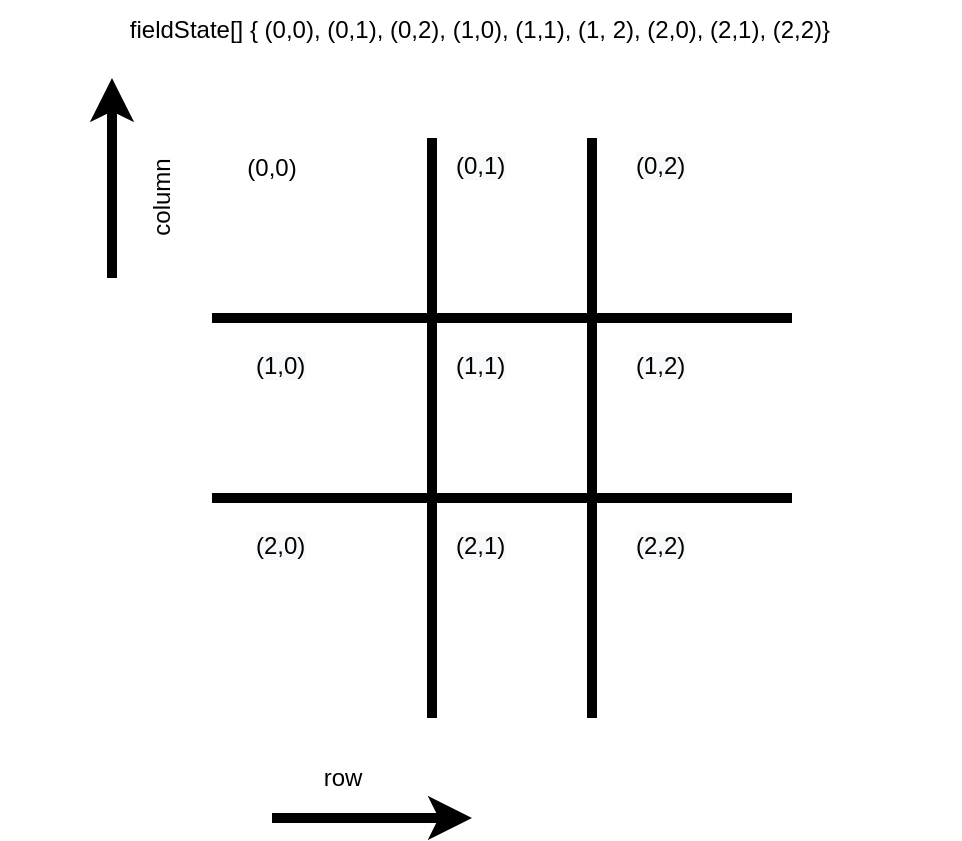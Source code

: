 <mxfile version="18.0.6" type="device"><diagram id="Z-XKN2Mx0R-P-zm1wNcR" name="Page-1"><mxGraphModel dx="615" dy="599" grid="1" gridSize="10" guides="1" tooltips="1" connect="1" arrows="1" fold="1" page="1" pageScale="1" pageWidth="827" pageHeight="1169" math="0" shadow="0"><root><mxCell id="0"/><mxCell id="1" parent="0"/><mxCell id="_1Owf0LGzRzKgj8XtUeP-3" value="" style="endArrow=none;html=1;rounded=0;strokeWidth=5;" edge="1" parent="1"><mxGeometry width="50" height="50" relative="1" as="geometry"><mxPoint x="280" y="450" as="sourcePoint"/><mxPoint x="280" y="160" as="targetPoint"/></mxGeometry></mxCell><mxCell id="_1Owf0LGzRzKgj8XtUeP-4" value="" style="endArrow=none;html=1;rounded=0;strokeWidth=5;" edge="1" parent="1"><mxGeometry width="50" height="50" relative="1" as="geometry"><mxPoint x="360" y="450" as="sourcePoint"/><mxPoint x="360" y="160" as="targetPoint"/></mxGeometry></mxCell><mxCell id="_1Owf0LGzRzKgj8XtUeP-5" value="" style="endArrow=none;html=1;rounded=0;strokeWidth=5;" edge="1" parent="1"><mxGeometry width="50" height="50" relative="1" as="geometry"><mxPoint x="460" y="250" as="sourcePoint"/><mxPoint x="170" y="250" as="targetPoint"/></mxGeometry></mxCell><mxCell id="_1Owf0LGzRzKgj8XtUeP-6" value="" style="endArrow=none;html=1;rounded=0;strokeWidth=5;" edge="1" parent="1"><mxGeometry width="50" height="50" relative="1" as="geometry"><mxPoint x="460" y="340" as="sourcePoint"/><mxPoint x="170.0" y="340" as="targetPoint"/></mxGeometry></mxCell><mxCell id="_1Owf0LGzRzKgj8XtUeP-8" value="row" style="text;html=1;align=center;verticalAlign=middle;resizable=0;points=[];autosize=1;strokeColor=none;fillColor=none;" vertex="1" parent="1"><mxGeometry x="220" y="470" width="30" height="20" as="geometry"/></mxCell><mxCell id="_1Owf0LGzRzKgj8XtUeP-9" value="" style="endArrow=classic;html=1;rounded=0;strokeWidth=5;" edge="1" parent="1"><mxGeometry width="50" height="50" relative="1" as="geometry"><mxPoint x="200" y="500" as="sourcePoint"/><mxPoint x="300" y="500" as="targetPoint"/></mxGeometry></mxCell><mxCell id="_1Owf0LGzRzKgj8XtUeP-10" value="" style="endArrow=classic;html=1;rounded=0;strokeWidth=5;" edge="1" parent="1"><mxGeometry width="50" height="50" relative="1" as="geometry"><mxPoint x="120.0" y="230" as="sourcePoint"/><mxPoint x="120" y="130" as="targetPoint"/></mxGeometry></mxCell><mxCell id="_1Owf0LGzRzKgj8XtUeP-11" value="column" style="text;html=1;align=center;verticalAlign=middle;resizable=0;points=[];autosize=1;strokeColor=none;fillColor=none;rotation=-90;" vertex="1" parent="1"><mxGeometry x="120" y="180" width="50" height="20" as="geometry"/></mxCell><mxCell id="_1Owf0LGzRzKgj8XtUeP-12" value="(0,0)" style="text;html=1;strokeColor=none;fillColor=none;align=center;verticalAlign=middle;whiteSpace=wrap;rounded=0;" vertex="1" parent="1"><mxGeometry x="170" y="160" width="60" height="30" as="geometry"/></mxCell><mxCell id="_1Owf0LGzRzKgj8XtUeP-13" value="&lt;span style=&quot;color: rgb(0, 0, 0); font-family: Helvetica; font-size: 12px; font-style: normal; font-variant-ligatures: normal; font-variant-caps: normal; font-weight: 400; letter-spacing: normal; orphans: 2; text-align: center; text-indent: 0px; text-transform: none; widows: 2; word-spacing: 0px; -webkit-text-stroke-width: 0px; background-color: rgb(248, 249, 250); text-decoration-thickness: initial; text-decoration-style: initial; text-decoration-color: initial; float: none; display: inline !important;&quot;&gt;(0,1)&lt;/span&gt;" style="text;whiteSpace=wrap;html=1;" vertex="1" parent="1"><mxGeometry x="290" y="160" width="50" height="30" as="geometry"/></mxCell><mxCell id="_1Owf0LGzRzKgj8XtUeP-14" value="&lt;span style=&quot;color: rgb(0, 0, 0); font-family: Helvetica; font-size: 12px; font-style: normal; font-variant-ligatures: normal; font-variant-caps: normal; font-weight: 400; letter-spacing: normal; orphans: 2; text-align: center; text-indent: 0px; text-transform: none; widows: 2; word-spacing: 0px; -webkit-text-stroke-width: 0px; background-color: rgb(248, 249, 250); text-decoration-thickness: initial; text-decoration-style: initial; text-decoration-color: initial; float: none; display: inline !important;&quot;&gt;(0,2)&lt;/span&gt;" style="text;whiteSpace=wrap;html=1;" vertex="1" parent="1"><mxGeometry x="380" y="160" width="50" height="30" as="geometry"/></mxCell><mxCell id="_1Owf0LGzRzKgj8XtUeP-15" value="&lt;span style=&quot;color: rgb(0, 0, 0); font-family: Helvetica; font-size: 12px; font-style: normal; font-variant-ligatures: normal; font-variant-caps: normal; font-weight: 400; letter-spacing: normal; orphans: 2; text-align: center; text-indent: 0px; text-transform: none; widows: 2; word-spacing: 0px; -webkit-text-stroke-width: 0px; background-color: rgb(248, 249, 250); text-decoration-thickness: initial; text-decoration-style: initial; text-decoration-color: initial; float: none; display: inline !important;&quot;&gt;(1,0)&lt;/span&gt;" style="text;whiteSpace=wrap;html=1;" vertex="1" parent="1"><mxGeometry x="190" y="260" width="50" height="30" as="geometry"/></mxCell><mxCell id="_1Owf0LGzRzKgj8XtUeP-16" value="&lt;span style=&quot;color: rgb(0, 0, 0); font-family: Helvetica; font-size: 12px; font-style: normal; font-variant-ligatures: normal; font-variant-caps: normal; font-weight: 400; letter-spacing: normal; orphans: 2; text-align: center; text-indent: 0px; text-transform: none; widows: 2; word-spacing: 0px; -webkit-text-stroke-width: 0px; background-color: rgb(248, 249, 250); text-decoration-thickness: initial; text-decoration-style: initial; text-decoration-color: initial; float: none; display: inline !important;&quot;&gt;(1,1)&lt;/span&gt;" style="text;whiteSpace=wrap;html=1;" vertex="1" parent="1"><mxGeometry x="290" y="260" width="50" height="30" as="geometry"/></mxCell><mxCell id="_1Owf0LGzRzKgj8XtUeP-17" value="&lt;span style=&quot;color: rgb(0, 0, 0); font-family: Helvetica; font-size: 12px; font-style: normal; font-variant-ligatures: normal; font-variant-caps: normal; font-weight: 400; letter-spacing: normal; orphans: 2; text-align: center; text-indent: 0px; text-transform: none; widows: 2; word-spacing: 0px; -webkit-text-stroke-width: 0px; background-color: rgb(248, 249, 250); text-decoration-thickness: initial; text-decoration-style: initial; text-decoration-color: initial; float: none; display: inline !important;&quot;&gt;(1,2)&lt;/span&gt;" style="text;whiteSpace=wrap;html=1;" vertex="1" parent="1"><mxGeometry x="380" y="260" width="50" height="30" as="geometry"/></mxCell><mxCell id="_1Owf0LGzRzKgj8XtUeP-18" value="&lt;span style=&quot;color: rgb(0, 0, 0); font-family: Helvetica; font-size: 12px; font-style: normal; font-variant-ligatures: normal; font-variant-caps: normal; font-weight: 400; letter-spacing: normal; orphans: 2; text-align: center; text-indent: 0px; text-transform: none; widows: 2; word-spacing: 0px; -webkit-text-stroke-width: 0px; background-color: rgb(248, 249, 250); text-decoration-thickness: initial; text-decoration-style: initial; text-decoration-color: initial; float: none; display: inline !important;&quot;&gt;(2,0)&lt;/span&gt;" style="text;whiteSpace=wrap;html=1;" vertex="1" parent="1"><mxGeometry x="190" y="350" width="50" height="30" as="geometry"/></mxCell><mxCell id="_1Owf0LGzRzKgj8XtUeP-19" value="&lt;span style=&quot;color: rgb(0, 0, 0); font-family: Helvetica; font-size: 12px; font-style: normal; font-variant-ligatures: normal; font-variant-caps: normal; font-weight: 400; letter-spacing: normal; orphans: 2; text-align: center; text-indent: 0px; text-transform: none; widows: 2; word-spacing: 0px; -webkit-text-stroke-width: 0px; background-color: rgb(248, 249, 250); text-decoration-thickness: initial; text-decoration-style: initial; text-decoration-color: initial; float: none; display: inline !important;&quot;&gt;(2,1)&lt;/span&gt;" style="text;whiteSpace=wrap;html=1;" vertex="1" parent="1"><mxGeometry x="290" y="350" width="50" height="30" as="geometry"/></mxCell><mxCell id="_1Owf0LGzRzKgj8XtUeP-20" value="&lt;span style=&quot;color: rgb(0, 0, 0); font-family: Helvetica; font-size: 12px; font-style: normal; font-variant-ligatures: normal; font-variant-caps: normal; font-weight: 400; letter-spacing: normal; orphans: 2; text-align: center; text-indent: 0px; text-transform: none; widows: 2; word-spacing: 0px; -webkit-text-stroke-width: 0px; background-color: rgb(248, 249, 250); text-decoration-thickness: initial; text-decoration-style: initial; text-decoration-color: initial; float: none; display: inline !important;&quot;&gt;(2,2)&lt;/span&gt;" style="text;whiteSpace=wrap;html=1;" vertex="1" parent="1"><mxGeometry x="380" y="350" width="50" height="30" as="geometry"/></mxCell><mxCell id="_1Owf0LGzRzKgj8XtUeP-21" value="fieldState[] { (0,0), (0,1), (0,2), (1,0), (1,1), (1, 2), (2,0), (2,1), (2,2)}" style="text;html=1;strokeColor=none;fillColor=none;align=center;verticalAlign=middle;whiteSpace=wrap;rounded=0;" vertex="1" parent="1"><mxGeometry x="64" y="91" width="480" height="30" as="geometry"/></mxCell></root></mxGraphModel></diagram></mxfile>